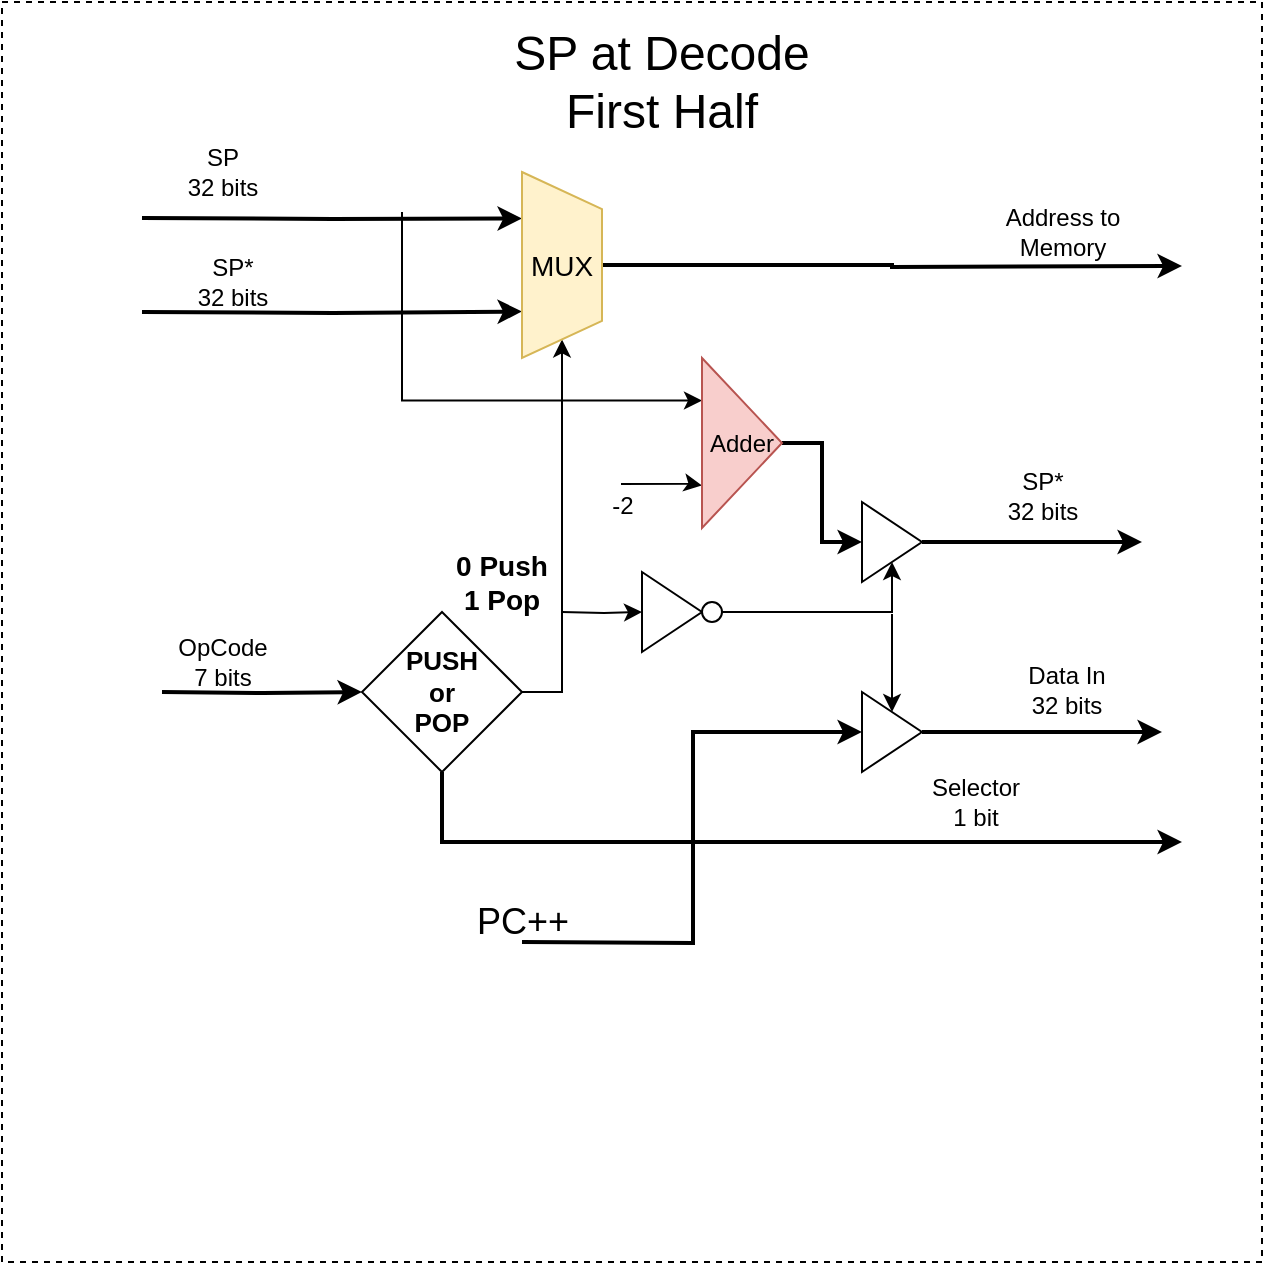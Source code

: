 <mxfile version="12.9.6" type="device"><diagram id="MhKvDV39zZP_c7fT7fyt" name="Page-1"><mxGraphModel dx="832" dy="457" grid="1" gridSize="10" guides="1" tooltips="1" connect="1" arrows="1" fold="1" page="1" pageScale="1" pageWidth="850" pageHeight="1100" math="0" shadow="0"><root><mxCell id="0"/><mxCell id="1" parent="0"/><mxCell id="u2KHdHjua4N-Ta_DXS1Z-1" value="" style="whiteSpace=wrap;html=1;aspect=fixed;dashed=1;" parent="1" vertex="1"><mxGeometry x="100" y="120" width="630" height="630" as="geometry"/></mxCell><mxCell id="jGgEg_IdpIEuc3XKNkFe-1" value="&lt;font style=&quot;font-size: 24px&quot;&gt;SP at Decode&lt;br&gt;First Half&lt;br&gt;&lt;/font&gt;" style="text;html=1;strokeColor=none;fillColor=none;align=center;verticalAlign=middle;whiteSpace=wrap;rounded=0;" parent="1" vertex="1"><mxGeometry x="300" y="150" width="260" height="20" as="geometry"/></mxCell><mxCell id="1-HNJRJCX2avva0coJIw-2" style="edgeStyle=orthogonalEdgeStyle;rounded=0;orthogonalLoop=1;jettySize=auto;html=1;strokeWidth=2;" parent="1" target="1-HNJRJCX2avva0coJIw-1" edge="1"><mxGeometry relative="1" as="geometry"><mxPoint x="180" y="465" as="sourcePoint"/></mxGeometry></mxCell><mxCell id="1-HNJRJCX2avva0coJIw-12" style="edgeStyle=orthogonalEdgeStyle;rounded=0;orthogonalLoop=1;jettySize=auto;html=1;exitX=1;exitY=0.5;exitDx=0;exitDy=0;entryX=1;entryY=0.5;entryDx=0;entryDy=0;strokeWidth=1;" parent="1" source="1-HNJRJCX2avva0coJIw-1" target="1-HNJRJCX2avva0coJIw-4" edge="1"><mxGeometry relative="1" as="geometry"/></mxCell><mxCell id="l1nMSCVKV6R3DejbLinl-8" style="edgeStyle=orthogonalEdgeStyle;rounded=0;orthogonalLoop=1;jettySize=auto;html=1;strokeWidth=2;" edge="1" parent="1" source="1-HNJRJCX2avva0coJIw-1"><mxGeometry relative="1" as="geometry"><mxPoint x="690" y="540" as="targetPoint"/><Array as="points"><mxPoint x="320" y="540"/></Array></mxGeometry></mxCell><mxCell id="1-HNJRJCX2avva0coJIw-1" value="&lt;b style=&quot;font-size: 13px&quot;&gt;PUSH&lt;br&gt;or&lt;br&gt;POP&lt;/b&gt;" style="rhombus;whiteSpace=wrap;html=1;" parent="1" vertex="1"><mxGeometry x="280" y="425" width="80" height="80" as="geometry"/></mxCell><mxCell id="1-HNJRJCX2avva0coJIw-3" value="OpCode&lt;br&gt;7 bits" style="text;html=1;align=center;verticalAlign=middle;resizable=0;points=[];autosize=1;" parent="1" vertex="1"><mxGeometry x="180" y="435" width="60" height="30" as="geometry"/></mxCell><mxCell id="1-HNJRJCX2avva0coJIw-5" style="edgeStyle=orthogonalEdgeStyle;rounded=0;orthogonalLoop=1;jettySize=auto;html=1;strokeWidth=2;entryX=0.25;entryY=1;entryDx=0;entryDy=0;" parent="1" target="1-HNJRJCX2avva0coJIw-4" edge="1"><mxGeometry relative="1" as="geometry"><mxPoint x="170" y="228" as="sourcePoint"/></mxGeometry></mxCell><mxCell id="1-HNJRJCX2avva0coJIw-6" style="edgeStyle=orthogonalEdgeStyle;rounded=0;orthogonalLoop=1;jettySize=auto;html=1;strokeWidth=2;entryX=0.75;entryY=1;entryDx=0;entryDy=0;" parent="1" target="1-HNJRJCX2avva0coJIw-4" edge="1"><mxGeometry relative="1" as="geometry"><mxPoint x="170" y="275" as="sourcePoint"/></mxGeometry></mxCell><mxCell id="1-HNJRJCX2avva0coJIw-9" style="edgeStyle=orthogonalEdgeStyle;rounded=0;orthogonalLoop=1;jettySize=auto;html=1;strokeWidth=2;" parent="1" source="1-HNJRJCX2avva0coJIw-4" edge="1"><mxGeometry relative="1" as="geometry"><mxPoint x="690" y="252" as="targetPoint"/></mxGeometry></mxCell><mxCell id="1-HNJRJCX2avva0coJIw-4" value="&lt;font style=&quot;font-size: 14px&quot;&gt;MUX&lt;/font&gt;" style="shape=trapezoid;perimeter=trapezoidPerimeter;whiteSpace=wrap;html=1;direction=south;fillColor=#fff2cc;strokeColor=#d6b656;" parent="1" vertex="1"><mxGeometry x="360" y="205" width="40" height="93" as="geometry"/></mxCell><mxCell id="1-HNJRJCX2avva0coJIw-7" value="SP&lt;br&gt;32 bits" style="text;html=1;align=center;verticalAlign=middle;resizable=0;points=[];autosize=1;" parent="1" vertex="1"><mxGeometry x="185" y="190" width="50" height="30" as="geometry"/></mxCell><mxCell id="1-HNJRJCX2avva0coJIw-8" value="SP*&lt;br&gt;32 bits" style="text;html=1;align=center;verticalAlign=middle;resizable=0;points=[];autosize=1;" parent="1" vertex="1"><mxGeometry x="190" y="245" width="50" height="30" as="geometry"/></mxCell><mxCell id="1-HNJRJCX2avva0coJIw-10" value="Address to&lt;br&gt;Memory" style="text;html=1;align=center;verticalAlign=middle;resizable=0;points=[];autosize=1;" parent="1" vertex="1"><mxGeometry x="595" y="220" width="70" height="30" as="geometry"/></mxCell><mxCell id="1-HNJRJCX2avva0coJIw-11" value="&lt;font style=&quot;font-size: 14px&quot;&gt;&lt;b&gt;0 Push&lt;br&gt;1 Pop&lt;/b&gt;&lt;/font&gt;" style="text;html=1;strokeColor=none;fillColor=none;align=center;verticalAlign=middle;whiteSpace=wrap;rounded=0;" parent="1" vertex="1"><mxGeometry x="320" y="400" width="60" height="20" as="geometry"/></mxCell><mxCell id="1-HNJRJCX2avva0coJIw-22" style="edgeStyle=orthogonalEdgeStyle;rounded=0;orthogonalLoop=1;jettySize=auto;html=1;exitX=0.483;exitY=-0.053;exitDx=0;exitDy=0;entryX=0;entryY=0.75;entryDx=0;entryDy=0;strokeWidth=1;exitPerimeter=0;" parent="1" source="1-HNJRJCX2avva0coJIw-19" target="1-HNJRJCX2avva0coJIw-18" edge="1"><mxGeometry relative="1" as="geometry"/></mxCell><mxCell id="1-HNJRJCX2avva0coJIw-23" style="edgeStyle=orthogonalEdgeStyle;rounded=0;orthogonalLoop=1;jettySize=auto;html=1;exitX=0;exitY=0.25;exitDx=0;exitDy=0;strokeWidth=1;entryX=0;entryY=0.25;entryDx=0;entryDy=0;" parent="1" target="1-HNJRJCX2avva0coJIw-18" edge="1"><mxGeometry relative="1" as="geometry"><mxPoint x="300" y="225" as="sourcePoint"/><Array as="points"><mxPoint x="300" y="319"/></Array></mxGeometry></mxCell><mxCell id="1-HNJRJCX2avva0coJIw-30" style="edgeStyle=orthogonalEdgeStyle;rounded=0;orthogonalLoop=1;jettySize=auto;html=1;entryX=0;entryY=0.5;entryDx=0;entryDy=0;strokeWidth=2;" parent="1" source="1-HNJRJCX2avva0coJIw-18" target="1-HNJRJCX2avva0coJIw-29" edge="1"><mxGeometry relative="1" as="geometry"/></mxCell><mxCell id="1-HNJRJCX2avva0coJIw-18" value="&lt;font style=&quot;font-size: 12px&quot;&gt;Adder&lt;/font&gt;" style="triangle;whiteSpace=wrap;html=1;align=center;fillColor=#f8cecc;strokeColor=#b85450;" parent="1" vertex="1"><mxGeometry x="450" y="298" width="40" height="85" as="geometry"/></mxCell><mxCell id="1-HNJRJCX2avva0coJIw-19" value="-2" style="text;html=1;align=center;verticalAlign=middle;resizable=0;points=[];autosize=1;" parent="1" vertex="1"><mxGeometry x="395" y="362" width="30" height="20" as="geometry"/></mxCell><mxCell id="1-HNJRJCX2avva0coJIw-20" value="SP*&lt;br&gt;32 bits" style="text;html=1;align=center;verticalAlign=middle;resizable=0;points=[];autosize=1;" parent="1" vertex="1"><mxGeometry x="595" y="352" width="50" height="30" as="geometry"/></mxCell><mxCell id="1-HNJRJCX2avva0coJIw-37" style="edgeStyle=orthogonalEdgeStyle;rounded=0;orthogonalLoop=1;jettySize=auto;html=1;strokeWidth=2;" parent="1" source="1-HNJRJCX2avva0coJIw-29" edge="1"><mxGeometry relative="1" as="geometry"><mxPoint x="670" y="390" as="targetPoint"/></mxGeometry></mxCell><mxCell id="1-HNJRJCX2avva0coJIw-29" value="" style="triangle;whiteSpace=wrap;html=1;" parent="1" vertex="1"><mxGeometry x="530" y="370" width="30" height="40" as="geometry"/></mxCell><mxCell id="1-HNJRJCX2avva0coJIw-35" style="edgeStyle=orthogonalEdgeStyle;rounded=0;orthogonalLoop=1;jettySize=auto;html=1;strokeWidth=1;" parent="1" target="1-HNJRJCX2avva0coJIw-33" edge="1"><mxGeometry relative="1" as="geometry"><mxPoint x="380" y="425" as="sourcePoint"/></mxGeometry></mxCell><mxCell id="1-HNJRJCX2avva0coJIw-33" value="" style="triangle;whiteSpace=wrap;html=1;" parent="1" vertex="1"><mxGeometry x="420" y="405" width="30" height="40" as="geometry"/></mxCell><mxCell id="1-HNJRJCX2avva0coJIw-36" style="edgeStyle=orthogonalEdgeStyle;rounded=0;orthogonalLoop=1;jettySize=auto;html=1;exitX=1;exitY=0.5;exitDx=0;exitDy=0;entryX=0.5;entryY=1;entryDx=0;entryDy=0;strokeWidth=1;" parent="1" source="1-HNJRJCX2avva0coJIw-34" target="1-HNJRJCX2avva0coJIw-29" edge="1"><mxGeometry relative="1" as="geometry"><Array as="points"><mxPoint x="545" y="425"/></Array></mxGeometry></mxCell><mxCell id="1-HNJRJCX2avva0coJIw-34" value="" style="ellipse;whiteSpace=wrap;html=1;aspect=fixed;" parent="1" vertex="1"><mxGeometry x="450" y="420" width="10" height="10" as="geometry"/></mxCell><mxCell id="l1nMSCVKV6R3DejbLinl-4" style="edgeStyle=orthogonalEdgeStyle;rounded=0;orthogonalLoop=1;jettySize=auto;html=1;entryX=0;entryY=0.5;entryDx=0;entryDy=0;strokeWidth=2;" edge="1" parent="1" target="l1nMSCVKV6R3DejbLinl-2"><mxGeometry relative="1" as="geometry"><mxPoint x="360" y="590" as="sourcePoint"/></mxGeometry></mxCell><mxCell id="l1nMSCVKV6R3DejbLinl-6" style="edgeStyle=orthogonalEdgeStyle;rounded=0;orthogonalLoop=1;jettySize=auto;html=1;strokeWidth=2;" edge="1" parent="1" source="l1nMSCVKV6R3DejbLinl-2"><mxGeometry relative="1" as="geometry"><mxPoint x="680" y="485.0" as="targetPoint"/></mxGeometry></mxCell><mxCell id="l1nMSCVKV6R3DejbLinl-2" value="" style="triangle;whiteSpace=wrap;html=1;" vertex="1" parent="1"><mxGeometry x="530" y="465" width="30" height="40" as="geometry"/></mxCell><mxCell id="l1nMSCVKV6R3DejbLinl-3" value="" style="endArrow=classic;html=1;entryX=0.5;entryY=0;entryDx=0;entryDy=0;" edge="1" parent="1" target="l1nMSCVKV6R3DejbLinl-2"><mxGeometry width="50" height="50" relative="1" as="geometry"><mxPoint x="545" y="426" as="sourcePoint"/><mxPoint x="545" y="471" as="targetPoint"/></mxGeometry></mxCell><mxCell id="l1nMSCVKV6R3DejbLinl-5" value="&lt;font style=&quot;font-size: 18px&quot;&gt;PC++&lt;/font&gt;" style="text;html=1;align=center;verticalAlign=middle;resizable=0;points=[];autosize=1;" vertex="1" parent="1"><mxGeometry x="330" y="570" width="60" height="20" as="geometry"/></mxCell><mxCell id="l1nMSCVKV6R3DejbLinl-7" value="Data In&lt;br&gt;32 bits" style="text;html=1;align=center;verticalAlign=middle;resizable=0;points=[];autosize=1;" vertex="1" parent="1"><mxGeometry x="607" y="449" width="50" height="30" as="geometry"/></mxCell><mxCell id="l1nMSCVKV6R3DejbLinl-9" value="Selector&lt;br&gt;1 bit" style="text;html=1;strokeColor=none;fillColor=none;align=center;verticalAlign=middle;whiteSpace=wrap;rounded=0;" vertex="1" parent="1"><mxGeometry x="567" y="510" width="40" height="20" as="geometry"/></mxCell></root></mxGraphModel></diagram></mxfile>